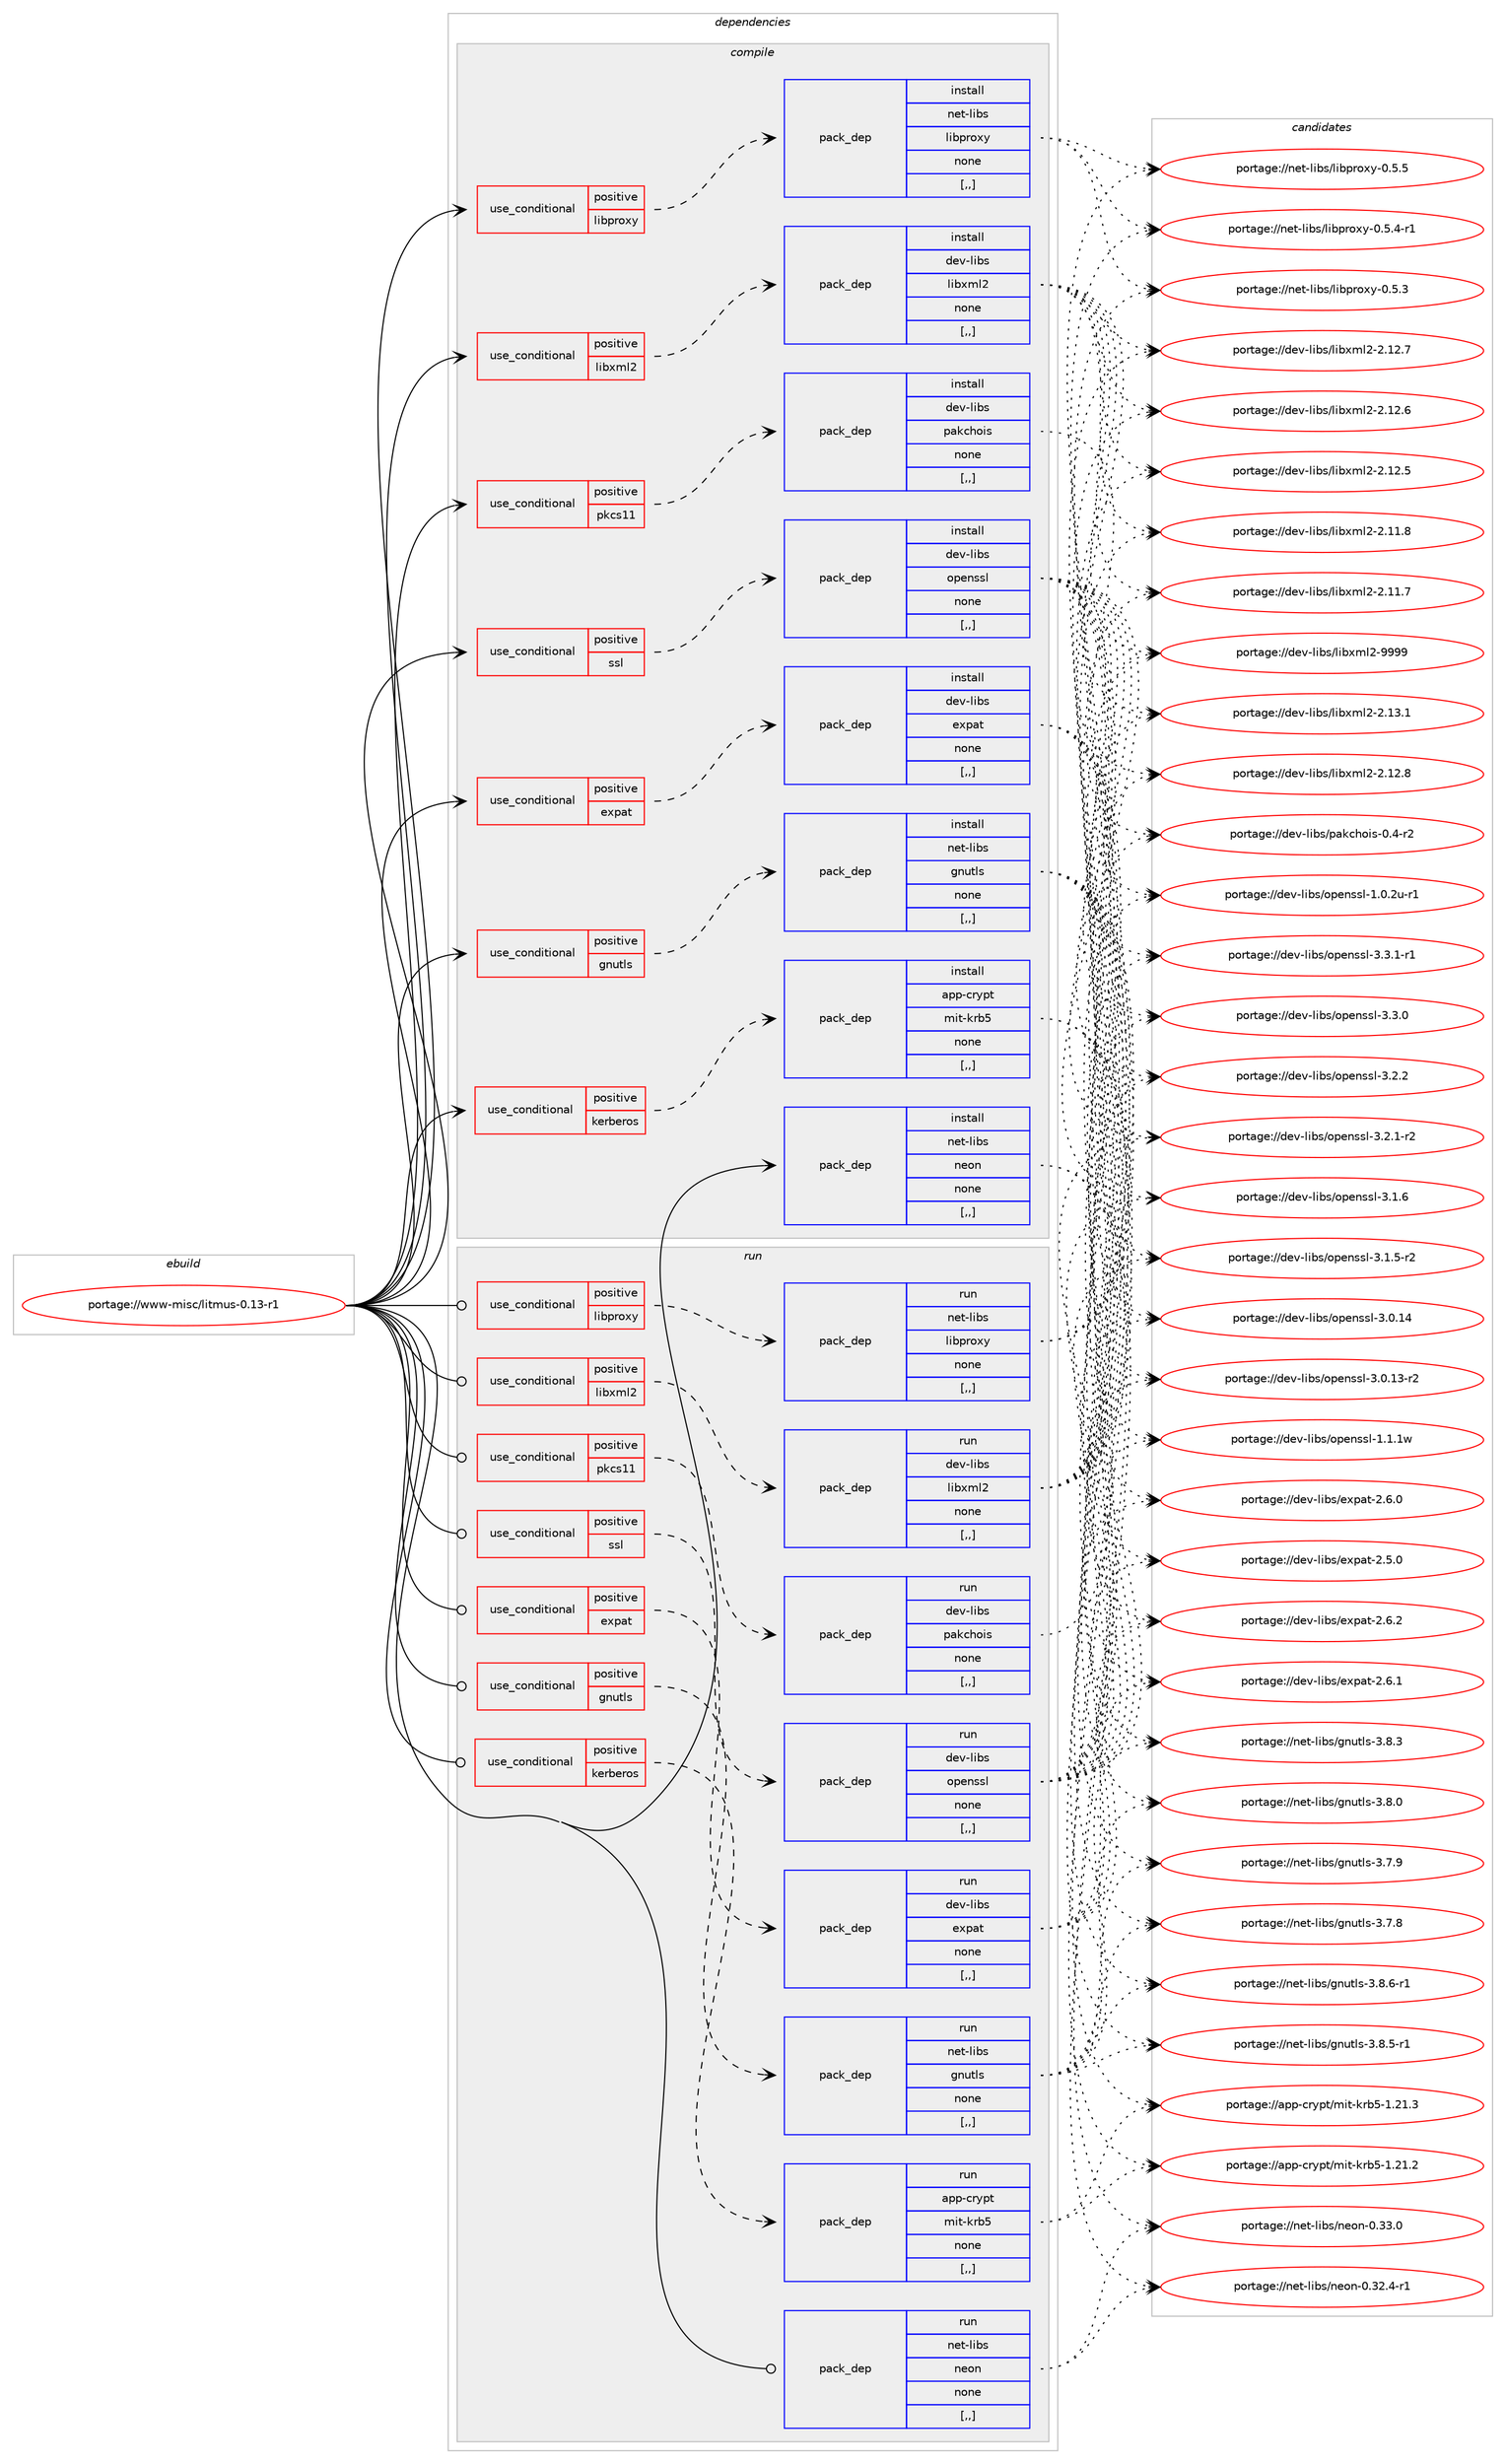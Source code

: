 digraph prolog {

# *************
# Graph options
# *************

newrank=true;
concentrate=true;
compound=true;
graph [rankdir=LR,fontname=Helvetica,fontsize=10,ranksep=1.5];#, ranksep=2.5, nodesep=0.2];
edge  [arrowhead=vee];
node  [fontname=Helvetica,fontsize=10];

# **********
# The ebuild
# **********

subgraph cluster_leftcol {
color=gray;
label=<<i>ebuild</i>>;
id [label="portage://www-misc/litmus-0.13-r1", color=red, width=4, href="../www-misc/litmus-0.13-r1.svg"];
}

# ****************
# The dependencies
# ****************

subgraph cluster_midcol {
color=gray;
label=<<i>dependencies</i>>;
subgraph cluster_compile {
fillcolor="#eeeeee";
style=filled;
label=<<i>compile</i>>;
subgraph cond120335 {
dependency452220 [label=<<TABLE BORDER="0" CELLBORDER="1" CELLSPACING="0" CELLPADDING="4"><TR><TD ROWSPAN="3" CELLPADDING="10">use_conditional</TD></TR><TR><TD>positive</TD></TR><TR><TD>expat</TD></TR></TABLE>>, shape=none, color=red];
subgraph pack328522 {
dependency452221 [label=<<TABLE BORDER="0" CELLBORDER="1" CELLSPACING="0" CELLPADDING="4" WIDTH="220"><TR><TD ROWSPAN="6" CELLPADDING="30">pack_dep</TD></TR><TR><TD WIDTH="110">install</TD></TR><TR><TD>dev-libs</TD></TR><TR><TD>expat</TD></TR><TR><TD>none</TD></TR><TR><TD>[,,]</TD></TR></TABLE>>, shape=none, color=blue];
}
dependency452220:e -> dependency452221:w [weight=20,style="dashed",arrowhead="vee"];
}
id:e -> dependency452220:w [weight=20,style="solid",arrowhead="vee"];
subgraph cond120336 {
dependency452222 [label=<<TABLE BORDER="0" CELLBORDER="1" CELLSPACING="0" CELLPADDING="4"><TR><TD ROWSPAN="3" CELLPADDING="10">use_conditional</TD></TR><TR><TD>positive</TD></TR><TR><TD>gnutls</TD></TR></TABLE>>, shape=none, color=red];
subgraph pack328523 {
dependency452223 [label=<<TABLE BORDER="0" CELLBORDER="1" CELLSPACING="0" CELLPADDING="4" WIDTH="220"><TR><TD ROWSPAN="6" CELLPADDING="30">pack_dep</TD></TR><TR><TD WIDTH="110">install</TD></TR><TR><TD>net-libs</TD></TR><TR><TD>gnutls</TD></TR><TR><TD>none</TD></TR><TR><TD>[,,]</TD></TR></TABLE>>, shape=none, color=blue];
}
dependency452222:e -> dependency452223:w [weight=20,style="dashed",arrowhead="vee"];
}
id:e -> dependency452222:w [weight=20,style="solid",arrowhead="vee"];
subgraph cond120337 {
dependency452224 [label=<<TABLE BORDER="0" CELLBORDER="1" CELLSPACING="0" CELLPADDING="4"><TR><TD ROWSPAN="3" CELLPADDING="10">use_conditional</TD></TR><TR><TD>positive</TD></TR><TR><TD>kerberos</TD></TR></TABLE>>, shape=none, color=red];
subgraph pack328524 {
dependency452225 [label=<<TABLE BORDER="0" CELLBORDER="1" CELLSPACING="0" CELLPADDING="4" WIDTH="220"><TR><TD ROWSPAN="6" CELLPADDING="30">pack_dep</TD></TR><TR><TD WIDTH="110">install</TD></TR><TR><TD>app-crypt</TD></TR><TR><TD>mit-krb5</TD></TR><TR><TD>none</TD></TR><TR><TD>[,,]</TD></TR></TABLE>>, shape=none, color=blue];
}
dependency452224:e -> dependency452225:w [weight=20,style="dashed",arrowhead="vee"];
}
id:e -> dependency452224:w [weight=20,style="solid",arrowhead="vee"];
subgraph cond120338 {
dependency452226 [label=<<TABLE BORDER="0" CELLBORDER="1" CELLSPACING="0" CELLPADDING="4"><TR><TD ROWSPAN="3" CELLPADDING="10">use_conditional</TD></TR><TR><TD>positive</TD></TR><TR><TD>libproxy</TD></TR></TABLE>>, shape=none, color=red];
subgraph pack328525 {
dependency452227 [label=<<TABLE BORDER="0" CELLBORDER="1" CELLSPACING="0" CELLPADDING="4" WIDTH="220"><TR><TD ROWSPAN="6" CELLPADDING="30">pack_dep</TD></TR><TR><TD WIDTH="110">install</TD></TR><TR><TD>net-libs</TD></TR><TR><TD>libproxy</TD></TR><TR><TD>none</TD></TR><TR><TD>[,,]</TD></TR></TABLE>>, shape=none, color=blue];
}
dependency452226:e -> dependency452227:w [weight=20,style="dashed",arrowhead="vee"];
}
id:e -> dependency452226:w [weight=20,style="solid",arrowhead="vee"];
subgraph cond120339 {
dependency452228 [label=<<TABLE BORDER="0" CELLBORDER="1" CELLSPACING="0" CELLPADDING="4"><TR><TD ROWSPAN="3" CELLPADDING="10">use_conditional</TD></TR><TR><TD>positive</TD></TR><TR><TD>libxml2</TD></TR></TABLE>>, shape=none, color=red];
subgraph pack328526 {
dependency452229 [label=<<TABLE BORDER="0" CELLBORDER="1" CELLSPACING="0" CELLPADDING="4" WIDTH="220"><TR><TD ROWSPAN="6" CELLPADDING="30">pack_dep</TD></TR><TR><TD WIDTH="110">install</TD></TR><TR><TD>dev-libs</TD></TR><TR><TD>libxml2</TD></TR><TR><TD>none</TD></TR><TR><TD>[,,]</TD></TR></TABLE>>, shape=none, color=blue];
}
dependency452228:e -> dependency452229:w [weight=20,style="dashed",arrowhead="vee"];
}
id:e -> dependency452228:w [weight=20,style="solid",arrowhead="vee"];
subgraph cond120340 {
dependency452230 [label=<<TABLE BORDER="0" CELLBORDER="1" CELLSPACING="0" CELLPADDING="4"><TR><TD ROWSPAN="3" CELLPADDING="10">use_conditional</TD></TR><TR><TD>positive</TD></TR><TR><TD>pkcs11</TD></TR></TABLE>>, shape=none, color=red];
subgraph pack328527 {
dependency452231 [label=<<TABLE BORDER="0" CELLBORDER="1" CELLSPACING="0" CELLPADDING="4" WIDTH="220"><TR><TD ROWSPAN="6" CELLPADDING="30">pack_dep</TD></TR><TR><TD WIDTH="110">install</TD></TR><TR><TD>dev-libs</TD></TR><TR><TD>pakchois</TD></TR><TR><TD>none</TD></TR><TR><TD>[,,]</TD></TR></TABLE>>, shape=none, color=blue];
}
dependency452230:e -> dependency452231:w [weight=20,style="dashed",arrowhead="vee"];
}
id:e -> dependency452230:w [weight=20,style="solid",arrowhead="vee"];
subgraph cond120341 {
dependency452232 [label=<<TABLE BORDER="0" CELLBORDER="1" CELLSPACING="0" CELLPADDING="4"><TR><TD ROWSPAN="3" CELLPADDING="10">use_conditional</TD></TR><TR><TD>positive</TD></TR><TR><TD>ssl</TD></TR></TABLE>>, shape=none, color=red];
subgraph pack328528 {
dependency452233 [label=<<TABLE BORDER="0" CELLBORDER="1" CELLSPACING="0" CELLPADDING="4" WIDTH="220"><TR><TD ROWSPAN="6" CELLPADDING="30">pack_dep</TD></TR><TR><TD WIDTH="110">install</TD></TR><TR><TD>dev-libs</TD></TR><TR><TD>openssl</TD></TR><TR><TD>none</TD></TR><TR><TD>[,,]</TD></TR></TABLE>>, shape=none, color=blue];
}
dependency452232:e -> dependency452233:w [weight=20,style="dashed",arrowhead="vee"];
}
id:e -> dependency452232:w [weight=20,style="solid",arrowhead="vee"];
subgraph pack328529 {
dependency452234 [label=<<TABLE BORDER="0" CELLBORDER="1" CELLSPACING="0" CELLPADDING="4" WIDTH="220"><TR><TD ROWSPAN="6" CELLPADDING="30">pack_dep</TD></TR><TR><TD WIDTH="110">install</TD></TR><TR><TD>net-libs</TD></TR><TR><TD>neon</TD></TR><TR><TD>none</TD></TR><TR><TD>[,,]</TD></TR></TABLE>>, shape=none, color=blue];
}
id:e -> dependency452234:w [weight=20,style="solid",arrowhead="vee"];
}
subgraph cluster_compileandrun {
fillcolor="#eeeeee";
style=filled;
label=<<i>compile and run</i>>;
}
subgraph cluster_run {
fillcolor="#eeeeee";
style=filled;
label=<<i>run</i>>;
subgraph cond120342 {
dependency452235 [label=<<TABLE BORDER="0" CELLBORDER="1" CELLSPACING="0" CELLPADDING="4"><TR><TD ROWSPAN="3" CELLPADDING="10">use_conditional</TD></TR><TR><TD>positive</TD></TR><TR><TD>expat</TD></TR></TABLE>>, shape=none, color=red];
subgraph pack328530 {
dependency452236 [label=<<TABLE BORDER="0" CELLBORDER="1" CELLSPACING="0" CELLPADDING="4" WIDTH="220"><TR><TD ROWSPAN="6" CELLPADDING="30">pack_dep</TD></TR><TR><TD WIDTH="110">run</TD></TR><TR><TD>dev-libs</TD></TR><TR><TD>expat</TD></TR><TR><TD>none</TD></TR><TR><TD>[,,]</TD></TR></TABLE>>, shape=none, color=blue];
}
dependency452235:e -> dependency452236:w [weight=20,style="dashed",arrowhead="vee"];
}
id:e -> dependency452235:w [weight=20,style="solid",arrowhead="odot"];
subgraph cond120343 {
dependency452237 [label=<<TABLE BORDER="0" CELLBORDER="1" CELLSPACING="0" CELLPADDING="4"><TR><TD ROWSPAN="3" CELLPADDING="10">use_conditional</TD></TR><TR><TD>positive</TD></TR><TR><TD>gnutls</TD></TR></TABLE>>, shape=none, color=red];
subgraph pack328531 {
dependency452238 [label=<<TABLE BORDER="0" CELLBORDER="1" CELLSPACING="0" CELLPADDING="4" WIDTH="220"><TR><TD ROWSPAN="6" CELLPADDING="30">pack_dep</TD></TR><TR><TD WIDTH="110">run</TD></TR><TR><TD>net-libs</TD></TR><TR><TD>gnutls</TD></TR><TR><TD>none</TD></TR><TR><TD>[,,]</TD></TR></TABLE>>, shape=none, color=blue];
}
dependency452237:e -> dependency452238:w [weight=20,style="dashed",arrowhead="vee"];
}
id:e -> dependency452237:w [weight=20,style="solid",arrowhead="odot"];
subgraph cond120344 {
dependency452239 [label=<<TABLE BORDER="0" CELLBORDER="1" CELLSPACING="0" CELLPADDING="4"><TR><TD ROWSPAN="3" CELLPADDING="10">use_conditional</TD></TR><TR><TD>positive</TD></TR><TR><TD>kerberos</TD></TR></TABLE>>, shape=none, color=red];
subgraph pack328532 {
dependency452240 [label=<<TABLE BORDER="0" CELLBORDER="1" CELLSPACING="0" CELLPADDING="4" WIDTH="220"><TR><TD ROWSPAN="6" CELLPADDING="30">pack_dep</TD></TR><TR><TD WIDTH="110">run</TD></TR><TR><TD>app-crypt</TD></TR><TR><TD>mit-krb5</TD></TR><TR><TD>none</TD></TR><TR><TD>[,,]</TD></TR></TABLE>>, shape=none, color=blue];
}
dependency452239:e -> dependency452240:w [weight=20,style="dashed",arrowhead="vee"];
}
id:e -> dependency452239:w [weight=20,style="solid",arrowhead="odot"];
subgraph cond120345 {
dependency452241 [label=<<TABLE BORDER="0" CELLBORDER="1" CELLSPACING="0" CELLPADDING="4"><TR><TD ROWSPAN="3" CELLPADDING="10">use_conditional</TD></TR><TR><TD>positive</TD></TR><TR><TD>libproxy</TD></TR></TABLE>>, shape=none, color=red];
subgraph pack328533 {
dependency452242 [label=<<TABLE BORDER="0" CELLBORDER="1" CELLSPACING="0" CELLPADDING="4" WIDTH="220"><TR><TD ROWSPAN="6" CELLPADDING="30">pack_dep</TD></TR><TR><TD WIDTH="110">run</TD></TR><TR><TD>net-libs</TD></TR><TR><TD>libproxy</TD></TR><TR><TD>none</TD></TR><TR><TD>[,,]</TD></TR></TABLE>>, shape=none, color=blue];
}
dependency452241:e -> dependency452242:w [weight=20,style="dashed",arrowhead="vee"];
}
id:e -> dependency452241:w [weight=20,style="solid",arrowhead="odot"];
subgraph cond120346 {
dependency452243 [label=<<TABLE BORDER="0" CELLBORDER="1" CELLSPACING="0" CELLPADDING="4"><TR><TD ROWSPAN="3" CELLPADDING="10">use_conditional</TD></TR><TR><TD>positive</TD></TR><TR><TD>libxml2</TD></TR></TABLE>>, shape=none, color=red];
subgraph pack328534 {
dependency452244 [label=<<TABLE BORDER="0" CELLBORDER="1" CELLSPACING="0" CELLPADDING="4" WIDTH="220"><TR><TD ROWSPAN="6" CELLPADDING="30">pack_dep</TD></TR><TR><TD WIDTH="110">run</TD></TR><TR><TD>dev-libs</TD></TR><TR><TD>libxml2</TD></TR><TR><TD>none</TD></TR><TR><TD>[,,]</TD></TR></TABLE>>, shape=none, color=blue];
}
dependency452243:e -> dependency452244:w [weight=20,style="dashed",arrowhead="vee"];
}
id:e -> dependency452243:w [weight=20,style="solid",arrowhead="odot"];
subgraph cond120347 {
dependency452245 [label=<<TABLE BORDER="0" CELLBORDER="1" CELLSPACING="0" CELLPADDING="4"><TR><TD ROWSPAN="3" CELLPADDING="10">use_conditional</TD></TR><TR><TD>positive</TD></TR><TR><TD>pkcs11</TD></TR></TABLE>>, shape=none, color=red];
subgraph pack328535 {
dependency452246 [label=<<TABLE BORDER="0" CELLBORDER="1" CELLSPACING="0" CELLPADDING="4" WIDTH="220"><TR><TD ROWSPAN="6" CELLPADDING="30">pack_dep</TD></TR><TR><TD WIDTH="110">run</TD></TR><TR><TD>dev-libs</TD></TR><TR><TD>pakchois</TD></TR><TR><TD>none</TD></TR><TR><TD>[,,]</TD></TR></TABLE>>, shape=none, color=blue];
}
dependency452245:e -> dependency452246:w [weight=20,style="dashed",arrowhead="vee"];
}
id:e -> dependency452245:w [weight=20,style="solid",arrowhead="odot"];
subgraph cond120348 {
dependency452247 [label=<<TABLE BORDER="0" CELLBORDER="1" CELLSPACING="0" CELLPADDING="4"><TR><TD ROWSPAN="3" CELLPADDING="10">use_conditional</TD></TR><TR><TD>positive</TD></TR><TR><TD>ssl</TD></TR></TABLE>>, shape=none, color=red];
subgraph pack328536 {
dependency452248 [label=<<TABLE BORDER="0" CELLBORDER="1" CELLSPACING="0" CELLPADDING="4" WIDTH="220"><TR><TD ROWSPAN="6" CELLPADDING="30">pack_dep</TD></TR><TR><TD WIDTH="110">run</TD></TR><TR><TD>dev-libs</TD></TR><TR><TD>openssl</TD></TR><TR><TD>none</TD></TR><TR><TD>[,,]</TD></TR></TABLE>>, shape=none, color=blue];
}
dependency452247:e -> dependency452248:w [weight=20,style="dashed",arrowhead="vee"];
}
id:e -> dependency452247:w [weight=20,style="solid",arrowhead="odot"];
subgraph pack328537 {
dependency452249 [label=<<TABLE BORDER="0" CELLBORDER="1" CELLSPACING="0" CELLPADDING="4" WIDTH="220"><TR><TD ROWSPAN="6" CELLPADDING="30">pack_dep</TD></TR><TR><TD WIDTH="110">run</TD></TR><TR><TD>net-libs</TD></TR><TR><TD>neon</TD></TR><TR><TD>none</TD></TR><TR><TD>[,,]</TD></TR></TABLE>>, shape=none, color=blue];
}
id:e -> dependency452249:w [weight=20,style="solid",arrowhead="odot"];
}
}

# **************
# The candidates
# **************

subgraph cluster_choices {
rank=same;
color=gray;
label=<<i>candidates</i>>;

subgraph choice328522 {
color=black;
nodesep=1;
choice10010111845108105981154710112011297116455046544650 [label="portage://dev-libs/expat-2.6.2", color=red, width=4,href="../dev-libs/expat-2.6.2.svg"];
choice10010111845108105981154710112011297116455046544649 [label="portage://dev-libs/expat-2.6.1", color=red, width=4,href="../dev-libs/expat-2.6.1.svg"];
choice10010111845108105981154710112011297116455046544648 [label="portage://dev-libs/expat-2.6.0", color=red, width=4,href="../dev-libs/expat-2.6.0.svg"];
choice10010111845108105981154710112011297116455046534648 [label="portage://dev-libs/expat-2.5.0", color=red, width=4,href="../dev-libs/expat-2.5.0.svg"];
dependency452221:e -> choice10010111845108105981154710112011297116455046544650:w [style=dotted,weight="100"];
dependency452221:e -> choice10010111845108105981154710112011297116455046544649:w [style=dotted,weight="100"];
dependency452221:e -> choice10010111845108105981154710112011297116455046544648:w [style=dotted,weight="100"];
dependency452221:e -> choice10010111845108105981154710112011297116455046534648:w [style=dotted,weight="100"];
}
subgraph choice328523 {
color=black;
nodesep=1;
choice1101011164510810598115471031101171161081154551465646544511449 [label="portage://net-libs/gnutls-3.8.6-r1", color=red, width=4,href="../net-libs/gnutls-3.8.6-r1.svg"];
choice1101011164510810598115471031101171161081154551465646534511449 [label="portage://net-libs/gnutls-3.8.5-r1", color=red, width=4,href="../net-libs/gnutls-3.8.5-r1.svg"];
choice110101116451081059811547103110117116108115455146564651 [label="portage://net-libs/gnutls-3.8.3", color=red, width=4,href="../net-libs/gnutls-3.8.3.svg"];
choice110101116451081059811547103110117116108115455146564648 [label="portage://net-libs/gnutls-3.8.0", color=red, width=4,href="../net-libs/gnutls-3.8.0.svg"];
choice110101116451081059811547103110117116108115455146554657 [label="portage://net-libs/gnutls-3.7.9", color=red, width=4,href="../net-libs/gnutls-3.7.9.svg"];
choice110101116451081059811547103110117116108115455146554656 [label="portage://net-libs/gnutls-3.7.8", color=red, width=4,href="../net-libs/gnutls-3.7.8.svg"];
dependency452223:e -> choice1101011164510810598115471031101171161081154551465646544511449:w [style=dotted,weight="100"];
dependency452223:e -> choice1101011164510810598115471031101171161081154551465646534511449:w [style=dotted,weight="100"];
dependency452223:e -> choice110101116451081059811547103110117116108115455146564651:w [style=dotted,weight="100"];
dependency452223:e -> choice110101116451081059811547103110117116108115455146564648:w [style=dotted,weight="100"];
dependency452223:e -> choice110101116451081059811547103110117116108115455146554657:w [style=dotted,weight="100"];
dependency452223:e -> choice110101116451081059811547103110117116108115455146554656:w [style=dotted,weight="100"];
}
subgraph choice328524 {
color=black;
nodesep=1;
choice9711211245991141211121164710910511645107114985345494650494651 [label="portage://app-crypt/mit-krb5-1.21.3", color=red, width=4,href="../app-crypt/mit-krb5-1.21.3.svg"];
choice9711211245991141211121164710910511645107114985345494650494650 [label="portage://app-crypt/mit-krb5-1.21.2", color=red, width=4,href="../app-crypt/mit-krb5-1.21.2.svg"];
dependency452225:e -> choice9711211245991141211121164710910511645107114985345494650494651:w [style=dotted,weight="100"];
dependency452225:e -> choice9711211245991141211121164710910511645107114985345494650494650:w [style=dotted,weight="100"];
}
subgraph choice328525 {
color=black;
nodesep=1;
choice11010111645108105981154710810598112114111120121454846534653 [label="portage://net-libs/libproxy-0.5.5", color=red, width=4,href="../net-libs/libproxy-0.5.5.svg"];
choice110101116451081059811547108105981121141111201214548465346524511449 [label="portage://net-libs/libproxy-0.5.4-r1", color=red, width=4,href="../net-libs/libproxy-0.5.4-r1.svg"];
choice11010111645108105981154710810598112114111120121454846534651 [label="portage://net-libs/libproxy-0.5.3", color=red, width=4,href="../net-libs/libproxy-0.5.3.svg"];
dependency452227:e -> choice11010111645108105981154710810598112114111120121454846534653:w [style=dotted,weight="100"];
dependency452227:e -> choice110101116451081059811547108105981121141111201214548465346524511449:w [style=dotted,weight="100"];
dependency452227:e -> choice11010111645108105981154710810598112114111120121454846534651:w [style=dotted,weight="100"];
}
subgraph choice328526 {
color=black;
nodesep=1;
choice10010111845108105981154710810598120109108504557575757 [label="portage://dev-libs/libxml2-9999", color=red, width=4,href="../dev-libs/libxml2-9999.svg"];
choice100101118451081059811547108105981201091085045504649514649 [label="portage://dev-libs/libxml2-2.13.1", color=red, width=4,href="../dev-libs/libxml2-2.13.1.svg"];
choice100101118451081059811547108105981201091085045504649504656 [label="portage://dev-libs/libxml2-2.12.8", color=red, width=4,href="../dev-libs/libxml2-2.12.8.svg"];
choice100101118451081059811547108105981201091085045504649504655 [label="portage://dev-libs/libxml2-2.12.7", color=red, width=4,href="../dev-libs/libxml2-2.12.7.svg"];
choice100101118451081059811547108105981201091085045504649504654 [label="portage://dev-libs/libxml2-2.12.6", color=red, width=4,href="../dev-libs/libxml2-2.12.6.svg"];
choice100101118451081059811547108105981201091085045504649504653 [label="portage://dev-libs/libxml2-2.12.5", color=red, width=4,href="../dev-libs/libxml2-2.12.5.svg"];
choice100101118451081059811547108105981201091085045504649494656 [label="portage://dev-libs/libxml2-2.11.8", color=red, width=4,href="../dev-libs/libxml2-2.11.8.svg"];
choice100101118451081059811547108105981201091085045504649494655 [label="portage://dev-libs/libxml2-2.11.7", color=red, width=4,href="../dev-libs/libxml2-2.11.7.svg"];
dependency452229:e -> choice10010111845108105981154710810598120109108504557575757:w [style=dotted,weight="100"];
dependency452229:e -> choice100101118451081059811547108105981201091085045504649514649:w [style=dotted,weight="100"];
dependency452229:e -> choice100101118451081059811547108105981201091085045504649504656:w [style=dotted,weight="100"];
dependency452229:e -> choice100101118451081059811547108105981201091085045504649504655:w [style=dotted,weight="100"];
dependency452229:e -> choice100101118451081059811547108105981201091085045504649504654:w [style=dotted,weight="100"];
dependency452229:e -> choice100101118451081059811547108105981201091085045504649504653:w [style=dotted,weight="100"];
dependency452229:e -> choice100101118451081059811547108105981201091085045504649494656:w [style=dotted,weight="100"];
dependency452229:e -> choice100101118451081059811547108105981201091085045504649494655:w [style=dotted,weight="100"];
}
subgraph choice328527 {
color=black;
nodesep=1;
choice1001011184510810598115471129710799104111105115454846524511450 [label="portage://dev-libs/pakchois-0.4-r2", color=red, width=4,href="../dev-libs/pakchois-0.4-r2.svg"];
dependency452231:e -> choice1001011184510810598115471129710799104111105115454846524511450:w [style=dotted,weight="100"];
}
subgraph choice328528 {
color=black;
nodesep=1;
choice1001011184510810598115471111121011101151151084551465146494511449 [label="portage://dev-libs/openssl-3.3.1-r1", color=red, width=4,href="../dev-libs/openssl-3.3.1-r1.svg"];
choice100101118451081059811547111112101110115115108455146514648 [label="portage://dev-libs/openssl-3.3.0", color=red, width=4,href="../dev-libs/openssl-3.3.0.svg"];
choice100101118451081059811547111112101110115115108455146504650 [label="portage://dev-libs/openssl-3.2.2", color=red, width=4,href="../dev-libs/openssl-3.2.2.svg"];
choice1001011184510810598115471111121011101151151084551465046494511450 [label="portage://dev-libs/openssl-3.2.1-r2", color=red, width=4,href="../dev-libs/openssl-3.2.1-r2.svg"];
choice100101118451081059811547111112101110115115108455146494654 [label="portage://dev-libs/openssl-3.1.6", color=red, width=4,href="../dev-libs/openssl-3.1.6.svg"];
choice1001011184510810598115471111121011101151151084551464946534511450 [label="portage://dev-libs/openssl-3.1.5-r2", color=red, width=4,href="../dev-libs/openssl-3.1.5-r2.svg"];
choice10010111845108105981154711111210111011511510845514648464952 [label="portage://dev-libs/openssl-3.0.14", color=red, width=4,href="../dev-libs/openssl-3.0.14.svg"];
choice100101118451081059811547111112101110115115108455146484649514511450 [label="portage://dev-libs/openssl-3.0.13-r2", color=red, width=4,href="../dev-libs/openssl-3.0.13-r2.svg"];
choice100101118451081059811547111112101110115115108454946494649119 [label="portage://dev-libs/openssl-1.1.1w", color=red, width=4,href="../dev-libs/openssl-1.1.1w.svg"];
choice1001011184510810598115471111121011101151151084549464846501174511449 [label="portage://dev-libs/openssl-1.0.2u-r1", color=red, width=4,href="../dev-libs/openssl-1.0.2u-r1.svg"];
dependency452233:e -> choice1001011184510810598115471111121011101151151084551465146494511449:w [style=dotted,weight="100"];
dependency452233:e -> choice100101118451081059811547111112101110115115108455146514648:w [style=dotted,weight="100"];
dependency452233:e -> choice100101118451081059811547111112101110115115108455146504650:w [style=dotted,weight="100"];
dependency452233:e -> choice1001011184510810598115471111121011101151151084551465046494511450:w [style=dotted,weight="100"];
dependency452233:e -> choice100101118451081059811547111112101110115115108455146494654:w [style=dotted,weight="100"];
dependency452233:e -> choice1001011184510810598115471111121011101151151084551464946534511450:w [style=dotted,weight="100"];
dependency452233:e -> choice10010111845108105981154711111210111011511510845514648464952:w [style=dotted,weight="100"];
dependency452233:e -> choice100101118451081059811547111112101110115115108455146484649514511450:w [style=dotted,weight="100"];
dependency452233:e -> choice100101118451081059811547111112101110115115108454946494649119:w [style=dotted,weight="100"];
dependency452233:e -> choice1001011184510810598115471111121011101151151084549464846501174511449:w [style=dotted,weight="100"];
}
subgraph choice328529 {
color=black;
nodesep=1;
choice11010111645108105981154711010111111045484651514648 [label="portage://net-libs/neon-0.33.0", color=red, width=4,href="../net-libs/neon-0.33.0.svg"];
choice110101116451081059811547110101111110454846515046524511449 [label="portage://net-libs/neon-0.32.4-r1", color=red, width=4,href="../net-libs/neon-0.32.4-r1.svg"];
dependency452234:e -> choice11010111645108105981154711010111111045484651514648:w [style=dotted,weight="100"];
dependency452234:e -> choice110101116451081059811547110101111110454846515046524511449:w [style=dotted,weight="100"];
}
subgraph choice328530 {
color=black;
nodesep=1;
choice10010111845108105981154710112011297116455046544650 [label="portage://dev-libs/expat-2.6.2", color=red, width=4,href="../dev-libs/expat-2.6.2.svg"];
choice10010111845108105981154710112011297116455046544649 [label="portage://dev-libs/expat-2.6.1", color=red, width=4,href="../dev-libs/expat-2.6.1.svg"];
choice10010111845108105981154710112011297116455046544648 [label="portage://dev-libs/expat-2.6.0", color=red, width=4,href="../dev-libs/expat-2.6.0.svg"];
choice10010111845108105981154710112011297116455046534648 [label="portage://dev-libs/expat-2.5.0", color=red, width=4,href="../dev-libs/expat-2.5.0.svg"];
dependency452236:e -> choice10010111845108105981154710112011297116455046544650:w [style=dotted,weight="100"];
dependency452236:e -> choice10010111845108105981154710112011297116455046544649:w [style=dotted,weight="100"];
dependency452236:e -> choice10010111845108105981154710112011297116455046544648:w [style=dotted,weight="100"];
dependency452236:e -> choice10010111845108105981154710112011297116455046534648:w [style=dotted,weight="100"];
}
subgraph choice328531 {
color=black;
nodesep=1;
choice1101011164510810598115471031101171161081154551465646544511449 [label="portage://net-libs/gnutls-3.8.6-r1", color=red, width=4,href="../net-libs/gnutls-3.8.6-r1.svg"];
choice1101011164510810598115471031101171161081154551465646534511449 [label="portage://net-libs/gnutls-3.8.5-r1", color=red, width=4,href="../net-libs/gnutls-3.8.5-r1.svg"];
choice110101116451081059811547103110117116108115455146564651 [label="portage://net-libs/gnutls-3.8.3", color=red, width=4,href="../net-libs/gnutls-3.8.3.svg"];
choice110101116451081059811547103110117116108115455146564648 [label="portage://net-libs/gnutls-3.8.0", color=red, width=4,href="../net-libs/gnutls-3.8.0.svg"];
choice110101116451081059811547103110117116108115455146554657 [label="portage://net-libs/gnutls-3.7.9", color=red, width=4,href="../net-libs/gnutls-3.7.9.svg"];
choice110101116451081059811547103110117116108115455146554656 [label="portage://net-libs/gnutls-3.7.8", color=red, width=4,href="../net-libs/gnutls-3.7.8.svg"];
dependency452238:e -> choice1101011164510810598115471031101171161081154551465646544511449:w [style=dotted,weight="100"];
dependency452238:e -> choice1101011164510810598115471031101171161081154551465646534511449:w [style=dotted,weight="100"];
dependency452238:e -> choice110101116451081059811547103110117116108115455146564651:w [style=dotted,weight="100"];
dependency452238:e -> choice110101116451081059811547103110117116108115455146564648:w [style=dotted,weight="100"];
dependency452238:e -> choice110101116451081059811547103110117116108115455146554657:w [style=dotted,weight="100"];
dependency452238:e -> choice110101116451081059811547103110117116108115455146554656:w [style=dotted,weight="100"];
}
subgraph choice328532 {
color=black;
nodesep=1;
choice9711211245991141211121164710910511645107114985345494650494651 [label="portage://app-crypt/mit-krb5-1.21.3", color=red, width=4,href="../app-crypt/mit-krb5-1.21.3.svg"];
choice9711211245991141211121164710910511645107114985345494650494650 [label="portage://app-crypt/mit-krb5-1.21.2", color=red, width=4,href="../app-crypt/mit-krb5-1.21.2.svg"];
dependency452240:e -> choice9711211245991141211121164710910511645107114985345494650494651:w [style=dotted,weight="100"];
dependency452240:e -> choice9711211245991141211121164710910511645107114985345494650494650:w [style=dotted,weight="100"];
}
subgraph choice328533 {
color=black;
nodesep=1;
choice11010111645108105981154710810598112114111120121454846534653 [label="portage://net-libs/libproxy-0.5.5", color=red, width=4,href="../net-libs/libproxy-0.5.5.svg"];
choice110101116451081059811547108105981121141111201214548465346524511449 [label="portage://net-libs/libproxy-0.5.4-r1", color=red, width=4,href="../net-libs/libproxy-0.5.4-r1.svg"];
choice11010111645108105981154710810598112114111120121454846534651 [label="portage://net-libs/libproxy-0.5.3", color=red, width=4,href="../net-libs/libproxy-0.5.3.svg"];
dependency452242:e -> choice11010111645108105981154710810598112114111120121454846534653:w [style=dotted,weight="100"];
dependency452242:e -> choice110101116451081059811547108105981121141111201214548465346524511449:w [style=dotted,weight="100"];
dependency452242:e -> choice11010111645108105981154710810598112114111120121454846534651:w [style=dotted,weight="100"];
}
subgraph choice328534 {
color=black;
nodesep=1;
choice10010111845108105981154710810598120109108504557575757 [label="portage://dev-libs/libxml2-9999", color=red, width=4,href="../dev-libs/libxml2-9999.svg"];
choice100101118451081059811547108105981201091085045504649514649 [label="portage://dev-libs/libxml2-2.13.1", color=red, width=4,href="../dev-libs/libxml2-2.13.1.svg"];
choice100101118451081059811547108105981201091085045504649504656 [label="portage://dev-libs/libxml2-2.12.8", color=red, width=4,href="../dev-libs/libxml2-2.12.8.svg"];
choice100101118451081059811547108105981201091085045504649504655 [label="portage://dev-libs/libxml2-2.12.7", color=red, width=4,href="../dev-libs/libxml2-2.12.7.svg"];
choice100101118451081059811547108105981201091085045504649504654 [label="portage://dev-libs/libxml2-2.12.6", color=red, width=4,href="../dev-libs/libxml2-2.12.6.svg"];
choice100101118451081059811547108105981201091085045504649504653 [label="portage://dev-libs/libxml2-2.12.5", color=red, width=4,href="../dev-libs/libxml2-2.12.5.svg"];
choice100101118451081059811547108105981201091085045504649494656 [label="portage://dev-libs/libxml2-2.11.8", color=red, width=4,href="../dev-libs/libxml2-2.11.8.svg"];
choice100101118451081059811547108105981201091085045504649494655 [label="portage://dev-libs/libxml2-2.11.7", color=red, width=4,href="../dev-libs/libxml2-2.11.7.svg"];
dependency452244:e -> choice10010111845108105981154710810598120109108504557575757:w [style=dotted,weight="100"];
dependency452244:e -> choice100101118451081059811547108105981201091085045504649514649:w [style=dotted,weight="100"];
dependency452244:e -> choice100101118451081059811547108105981201091085045504649504656:w [style=dotted,weight="100"];
dependency452244:e -> choice100101118451081059811547108105981201091085045504649504655:w [style=dotted,weight="100"];
dependency452244:e -> choice100101118451081059811547108105981201091085045504649504654:w [style=dotted,weight="100"];
dependency452244:e -> choice100101118451081059811547108105981201091085045504649504653:w [style=dotted,weight="100"];
dependency452244:e -> choice100101118451081059811547108105981201091085045504649494656:w [style=dotted,weight="100"];
dependency452244:e -> choice100101118451081059811547108105981201091085045504649494655:w [style=dotted,weight="100"];
}
subgraph choice328535 {
color=black;
nodesep=1;
choice1001011184510810598115471129710799104111105115454846524511450 [label="portage://dev-libs/pakchois-0.4-r2", color=red, width=4,href="../dev-libs/pakchois-0.4-r2.svg"];
dependency452246:e -> choice1001011184510810598115471129710799104111105115454846524511450:w [style=dotted,weight="100"];
}
subgraph choice328536 {
color=black;
nodesep=1;
choice1001011184510810598115471111121011101151151084551465146494511449 [label="portage://dev-libs/openssl-3.3.1-r1", color=red, width=4,href="../dev-libs/openssl-3.3.1-r1.svg"];
choice100101118451081059811547111112101110115115108455146514648 [label="portage://dev-libs/openssl-3.3.0", color=red, width=4,href="../dev-libs/openssl-3.3.0.svg"];
choice100101118451081059811547111112101110115115108455146504650 [label="portage://dev-libs/openssl-3.2.2", color=red, width=4,href="../dev-libs/openssl-3.2.2.svg"];
choice1001011184510810598115471111121011101151151084551465046494511450 [label="portage://dev-libs/openssl-3.2.1-r2", color=red, width=4,href="../dev-libs/openssl-3.2.1-r2.svg"];
choice100101118451081059811547111112101110115115108455146494654 [label="portage://dev-libs/openssl-3.1.6", color=red, width=4,href="../dev-libs/openssl-3.1.6.svg"];
choice1001011184510810598115471111121011101151151084551464946534511450 [label="portage://dev-libs/openssl-3.1.5-r2", color=red, width=4,href="../dev-libs/openssl-3.1.5-r2.svg"];
choice10010111845108105981154711111210111011511510845514648464952 [label="portage://dev-libs/openssl-3.0.14", color=red, width=4,href="../dev-libs/openssl-3.0.14.svg"];
choice100101118451081059811547111112101110115115108455146484649514511450 [label="portage://dev-libs/openssl-3.0.13-r2", color=red, width=4,href="../dev-libs/openssl-3.0.13-r2.svg"];
choice100101118451081059811547111112101110115115108454946494649119 [label="portage://dev-libs/openssl-1.1.1w", color=red, width=4,href="../dev-libs/openssl-1.1.1w.svg"];
choice1001011184510810598115471111121011101151151084549464846501174511449 [label="portage://dev-libs/openssl-1.0.2u-r1", color=red, width=4,href="../dev-libs/openssl-1.0.2u-r1.svg"];
dependency452248:e -> choice1001011184510810598115471111121011101151151084551465146494511449:w [style=dotted,weight="100"];
dependency452248:e -> choice100101118451081059811547111112101110115115108455146514648:w [style=dotted,weight="100"];
dependency452248:e -> choice100101118451081059811547111112101110115115108455146504650:w [style=dotted,weight="100"];
dependency452248:e -> choice1001011184510810598115471111121011101151151084551465046494511450:w [style=dotted,weight="100"];
dependency452248:e -> choice100101118451081059811547111112101110115115108455146494654:w [style=dotted,weight="100"];
dependency452248:e -> choice1001011184510810598115471111121011101151151084551464946534511450:w [style=dotted,weight="100"];
dependency452248:e -> choice10010111845108105981154711111210111011511510845514648464952:w [style=dotted,weight="100"];
dependency452248:e -> choice100101118451081059811547111112101110115115108455146484649514511450:w [style=dotted,weight="100"];
dependency452248:e -> choice100101118451081059811547111112101110115115108454946494649119:w [style=dotted,weight="100"];
dependency452248:e -> choice1001011184510810598115471111121011101151151084549464846501174511449:w [style=dotted,weight="100"];
}
subgraph choice328537 {
color=black;
nodesep=1;
choice11010111645108105981154711010111111045484651514648 [label="portage://net-libs/neon-0.33.0", color=red, width=4,href="../net-libs/neon-0.33.0.svg"];
choice110101116451081059811547110101111110454846515046524511449 [label="portage://net-libs/neon-0.32.4-r1", color=red, width=4,href="../net-libs/neon-0.32.4-r1.svg"];
dependency452249:e -> choice11010111645108105981154711010111111045484651514648:w [style=dotted,weight="100"];
dependency452249:e -> choice110101116451081059811547110101111110454846515046524511449:w [style=dotted,weight="100"];
}
}

}
